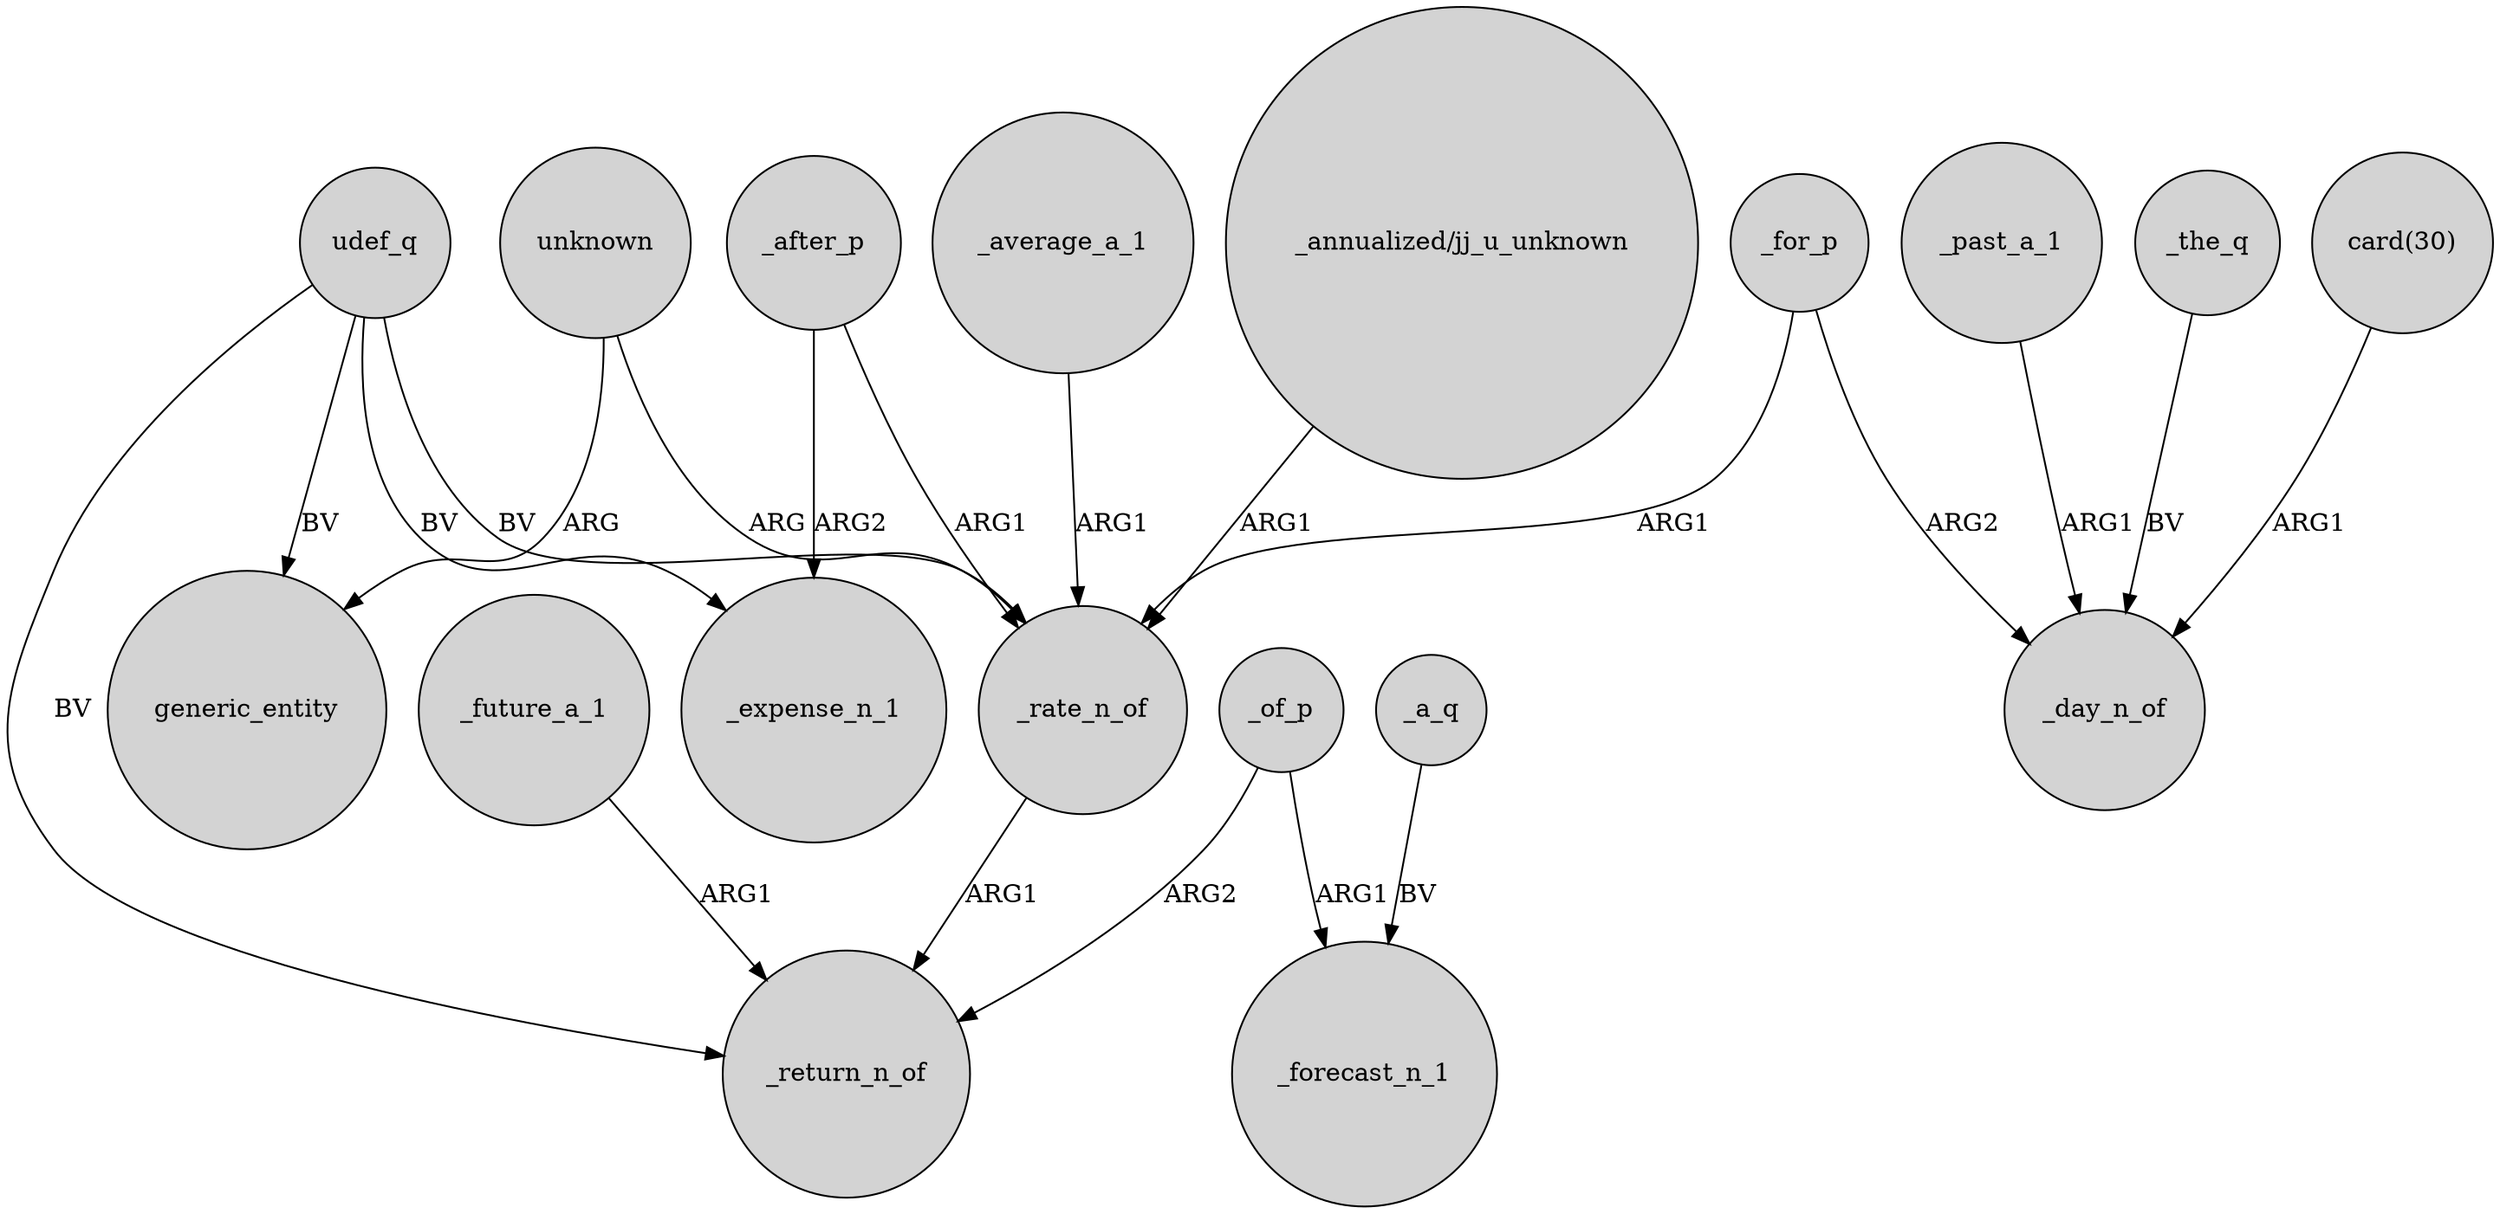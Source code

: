 digraph {
	node [shape=circle style=filled]
	udef_q -> _expense_n_1 [label=BV]
	udef_q -> generic_entity [label=BV]
	udef_q -> _return_n_of [label=BV]
	_future_a_1 -> _return_n_of [label=ARG1]
	_for_p -> _rate_n_of [label=ARG1]
	_a_q -> _forecast_n_1 [label=BV]
	udef_q -> _rate_n_of [label=BV]
	_after_p -> _expense_n_1 [label=ARG2]
	_of_p -> _return_n_of [label=ARG2]
	_rate_n_of -> _return_n_of [label=ARG1]
	unknown -> _rate_n_of [label=ARG]
	_the_q -> _day_n_of [label=BV]
	_for_p -> _day_n_of [label=ARG2]
	_after_p -> _rate_n_of [label=ARG1]
	_of_p -> _forecast_n_1 [label=ARG1]
	_average_a_1 -> _rate_n_of [label=ARG1]
	"_annualized/jj_u_unknown" -> _rate_n_of [label=ARG1]
	"card(30)" -> _day_n_of [label=ARG1]
	_past_a_1 -> _day_n_of [label=ARG1]
	unknown -> generic_entity [label=ARG]
}
